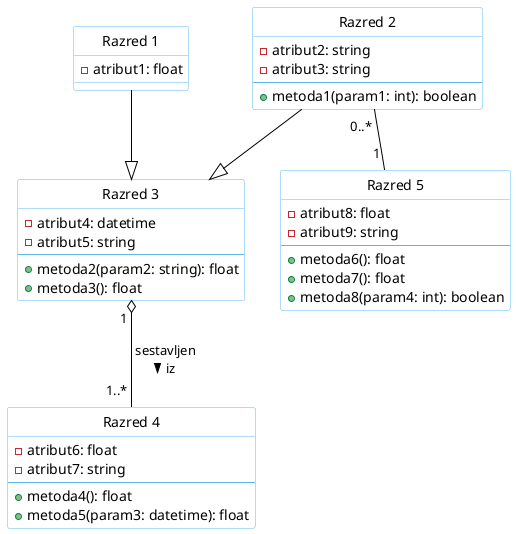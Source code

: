 @startuml RD
skinparam class {
  backgroundColor white
  borderColor #5FB8EC
  arrowColor black
}
skinparam backgroundcolor transparent
hide circle

Class "Razred 1" as R1 {
  -atribut1: float
}

Class "Razred 2" as R2 {
  -atribut2: string
  -atribut3: string
  --
  +metoda1(param1: int): boolean
}

Class "Razred 3" as R3 {
  -atribut4: datetime
  -atribut5: string
  --
  +metoda2(param2: string): float
  +metoda3(): float
}

Class "Razred 4" as R4 {
  -atribut6: float
  -atribut7: string
  --
  +metoda4(): float
  +metoda5(param3: datetime): float
}

Class "Razred 5" as R5 {
  -atribut8: float
  -atribut9: string
  --
  +metoda6(): float
  +metoda7(): float
  +metoda8(param4: int): boolean
}

R3 "1 " o-- "1..* " R4: " sestavljen\niz >"
R2 "0..* " -- "1 " R5
R1 --|> R3
R2 --|> R3

@enduml
